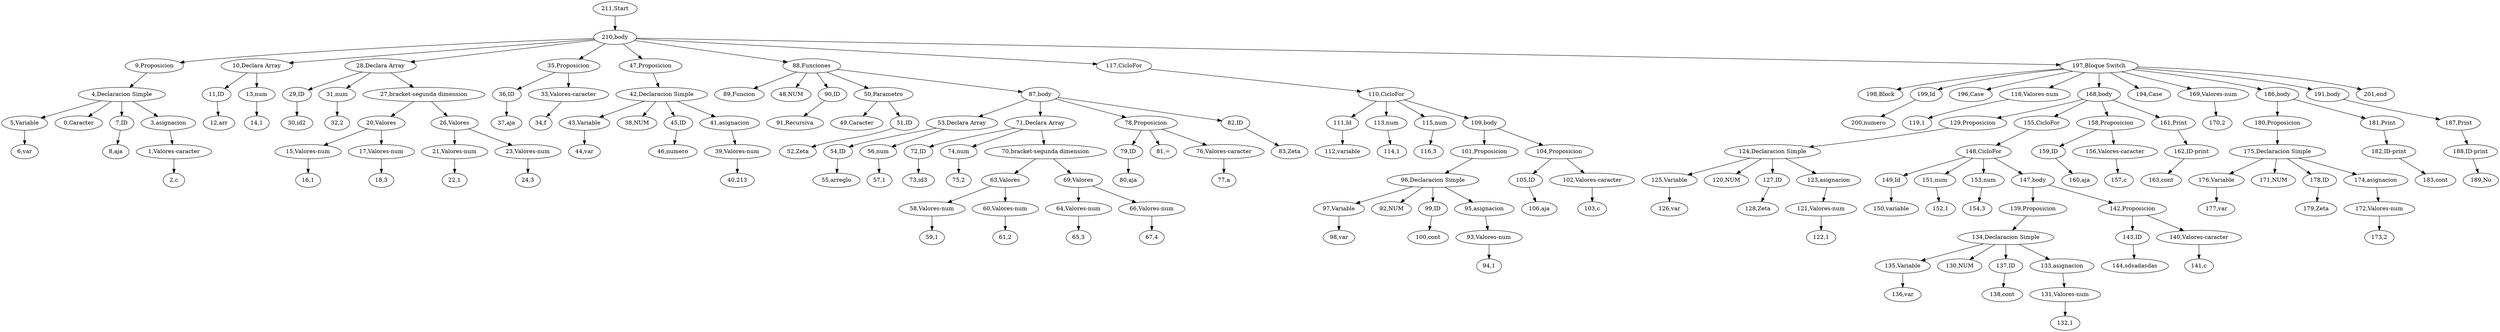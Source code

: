digraph {
"211,Start" -> "210,body";
"210,body" -> "9,Proposicion";
"9,Proposicion" -> "4,Declaracion Simple";
"4,Declaracion Simple" -> "5,Variable";
"5,Variable" -> "6,var";
"4,Declaracion Simple" -> "0,Caracter";
"4,Declaracion Simple" -> "7,ID";
"7,ID" -> "8,aja";
"4,Declaracion Simple" -> "3,asignacion";
"3,asignacion" -> "1,Valores-caracter";
"1,Valores-caracter" -> "2,c";
"210,body" -> "10,Declara Array";
"10,Declara Array" -> "11,ID";
"11,ID" -> "12,arr";
"10,Declara Array" -> "13,num";
"13,num" -> "14,1";
"210,body" -> "28,Declara Array";
"28,Declara Array" -> "29,ID";
"29,ID" -> "30,id2";
"28,Declara Array" -> "31,num";
"31,num" -> "32,2";
"28,Declara Array" -> "27,bracket-segunda dimension";
"27,bracket-segunda dimension" -> "20,Valores";
"20,Valores" -> "15,Valores-num";
"15,Valores-num" -> "16,1";
"20,Valores" -> "17,Valores-num";
"17,Valores-num" -> "18,3";
"27,bracket-segunda dimension" -> "26,Valores";
"26,Valores" -> "21,Valores-num";
"21,Valores-num" -> "22,1";
"26,Valores" -> "23,Valores-num";
"23,Valores-num" -> "24,3";
"210,body" -> "35,Proposicion";
"35,Proposicion" -> "36,ID";
"36,ID" -> "37,aja";
"35,Proposicion" -> "33,Valores-caracter";
"33,Valores-caracter" -> "34,f";
"210,body" -> "47,Proposicion";
"47,Proposicion" -> "42,Declaracion Simple";
"42,Declaracion Simple" -> "43,Variable";
"43,Variable" -> "44,var";
"42,Declaracion Simple" -> "38,NUM";
"42,Declaracion Simple" -> "45,ID";
"45,ID" -> "46,numero";
"42,Declaracion Simple" -> "41,asignacion";
"41,asignacion" -> "39,Valores-num";
"39,Valores-num" -> "40,213";
"210,body" -> "88,Funciones";
"88,Funciones" -> "89,Funcion";
"88,Funciones" -> "48,NUM";
"88,Funciones" -> "90,ID";
"90,ID" -> "91,Recursiva";
"88,Funciones" -> "50,Parametro";
"50,Parametro" -> "49,Caracter";
"50,Parametro" -> "51,ID";
"51,ID" -> "52,Zeta";
"88,Funciones" -> "87,body";
"87,body" -> "53,Declara Array";
"53,Declara Array" -> "54,ID";
"54,ID" -> "55,arreglo";
"53,Declara Array" -> "56,num";
"56,num" -> "57,1";
"87,body" -> "71,Declara Array";
"71,Declara Array" -> "72,ID";
"72,ID" -> "73,id3";
"71,Declara Array" -> "74,num";
"74,num" -> "75,2";
"71,Declara Array" -> "70,bracket-segunda dimension";
"70,bracket-segunda dimension" -> "63,Valores";
"63,Valores" -> "58,Valores-num";
"58,Valores-num" -> "59,1";
"63,Valores" -> "60,Valores-num";
"60,Valores-num" -> "61,2";
"70,bracket-segunda dimension" -> "69,Valores";
"69,Valores" -> "64,Valores-num";
"64,Valores-num" -> "65,3";
"69,Valores" -> "66,Valores-num";
"66,Valores-num" -> "67,4";
"87,body" -> "78,Proposicion";
"78,Proposicion" -> "79,ID";
"79,ID" -> "80,aja";
"78,Proposicion" -> "81,=";
"78,Proposicion" -> "76,Valores-caracter";
"76,Valores-caracter" -> "77,a";
"87,body" -> "82,ID";
"82,ID" -> "83,Zeta";
"210,body" -> "117,CicloFor";
"117,CicloFor" -> "110,CicloFor";
"110,CicloFor" -> "111,Id";
"111,Id" -> "112,variable";
"110,CicloFor" -> "113,num";
"113,num" -> "114,1";
"110,CicloFor" -> "115,num";
"115,num" -> "116,3";
"110,CicloFor" -> "109,body";
"109,body" -> "101,Proposicion";
"101,Proposicion" -> "96,Declaracion Simple";
"96,Declaracion Simple" -> "97,Variable";
"97,Variable" -> "98,var";
"96,Declaracion Simple" -> "92,NUM";
"96,Declaracion Simple" -> "99,ID";
"99,ID" -> "100,cont";
"96,Declaracion Simple" -> "95,asignacion";
"95,asignacion" -> "93,Valores-num";
"93,Valores-num" -> "94,1";
"109,body" -> "104,Proposicion";
"104,Proposicion" -> "105,ID";
"105,ID" -> "106,aja";
"104,Proposicion" -> "102,Valores-caracter";
"102,Valores-caracter" -> "103,c";
"210,body" -> "197,Bloque Switch";
"197,Bloque Switch" -> "198,Block";
"197,Bloque Switch" -> "199,Id";
"199,Id" -> "200,numero";
"197,Bloque Switch" -> "196,Case";
"197,Bloque Switch" -> "118,Valores-num";
"118,Valores-num" -> "119,1";
"197,Bloque Switch" -> "168,body";
"168,body" -> "129,Proposicion";
"129,Proposicion" -> "124,Declaracion Simple";
"124,Declaracion Simple" -> "125,Variable";
"125,Variable" -> "126,var";
"124,Declaracion Simple" -> "120,NUM";
"124,Declaracion Simple" -> "127,ID";
"127,ID" -> "128,Zeta";
"124,Declaracion Simple" -> "123,asignacion";
"123,asignacion" -> "121,Valores-num";
"121,Valores-num" -> "122,1";
"168,body" -> "155,CicloFor";
"155,CicloFor" -> "148,CicloFor";
"148,CicloFor" -> "149,Id";
"149,Id" -> "150,variable";
"148,CicloFor" -> "151,num";
"151,num" -> "152,1";
"148,CicloFor" -> "153,num";
"153,num" -> "154,3";
"148,CicloFor" -> "147,body";
"147,body" -> "139,Proposicion";
"139,Proposicion" -> "134,Declaracion Simple";
"134,Declaracion Simple" -> "135,Variable";
"135,Variable" -> "136,var";
"134,Declaracion Simple" -> "130,NUM";
"134,Declaracion Simple" -> "137,ID";
"137,ID" -> "138,cont";
"134,Declaracion Simple" -> "133,asignacion";
"133,asignacion" -> "131,Valores-num";
"131,Valores-num" -> "132,1";
"147,body" -> "142,Proposicion";
"142,Proposicion" -> "143,ID";
"143,ID" -> "144,sdsadasdas";
"142,Proposicion" -> "140,Valores-caracter";
"140,Valores-caracter" -> "141,c";
"168,body" -> "158,Proposicion";
"158,Proposicion" -> "159,ID";
"159,ID" -> "160,aja";
"158,Proposicion" -> "156,Valores-caracter";
"156,Valores-caracter" -> "157,c";
"168,body" -> "161,Print";
"161,Print" -> "162,ID-print";
"162,ID-print" -> "163,cont";
"197,Bloque Switch" -> "194,Case";
"197,Bloque Switch" -> "169,Valores-num";
"169,Valores-num" -> "170,2";
"197,Bloque Switch" -> "186,body";
"186,body" -> "180,Proposicion";
"180,Proposicion" -> "175,Declaracion Simple";
"175,Declaracion Simple" -> "176,Variable";
"176,Variable" -> "177,var";
"175,Declaracion Simple" -> "171,NUM";
"175,Declaracion Simple" -> "178,ID";
"178,ID" -> "179,Zeta";
"175,Declaracion Simple" -> "174,asignacion";
"174,asignacion" -> "172,Valores-num";
"172,Valores-num" -> "173,2";
"186,body" -> "181,Print";
"181,Print" -> "182,ID-print";
"182,ID-print" -> "183,cont";
"197,Bloque Switch" -> "191,body";
"191,body" -> "187,Print";
"187,Print" -> "188,ID-print";
"188,ID-print" -> "189,No";
"197,Bloque Switch" -> "201,end";

}